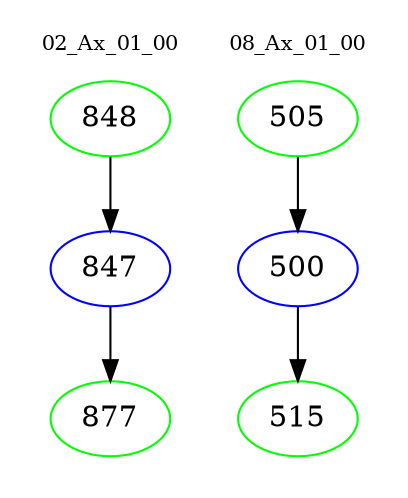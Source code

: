 digraph{
subgraph cluster_0 {
color = white
label = "02_Ax_01_00";
fontsize=10;
T0_848 [label="848", color="green"]
T0_848 -> T0_847 [color="black"]
T0_847 [label="847", color="blue"]
T0_847 -> T0_877 [color="black"]
T0_877 [label="877", color="green"]
}
subgraph cluster_1 {
color = white
label = "08_Ax_01_00";
fontsize=10;
T1_505 [label="505", color="green"]
T1_505 -> T1_500 [color="black"]
T1_500 [label="500", color="blue"]
T1_500 -> T1_515 [color="black"]
T1_515 [label="515", color="green"]
}
}
